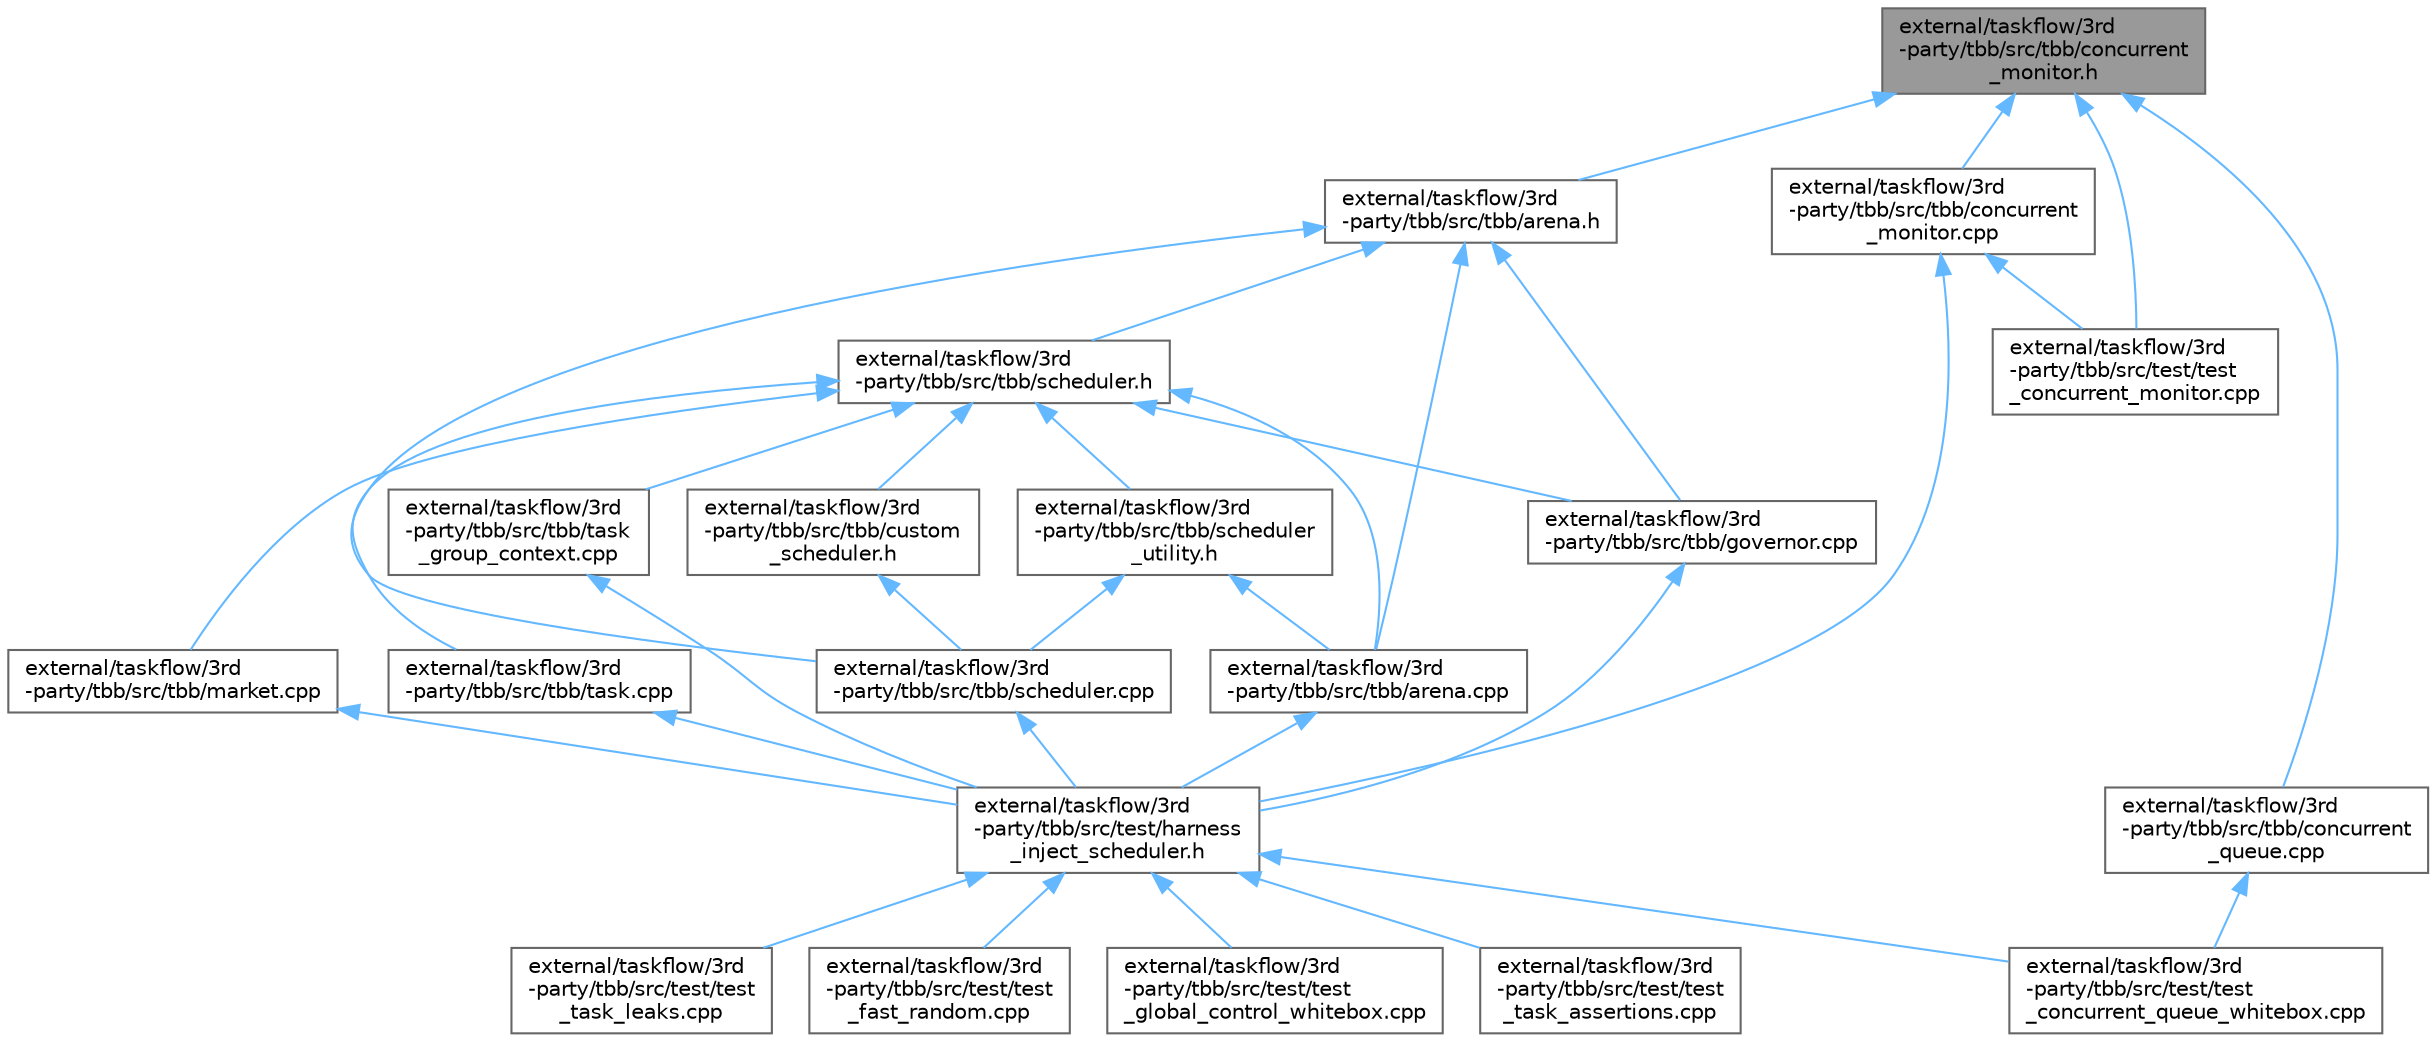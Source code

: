 digraph "external/taskflow/3rd-party/tbb/src/tbb/concurrent_monitor.h"
{
 // LATEX_PDF_SIZE
  bgcolor="transparent";
  edge [fontname=Helvetica,fontsize=10,labelfontname=Helvetica,labelfontsize=10];
  node [fontname=Helvetica,fontsize=10,shape=box,height=0.2,width=0.4];
  Node1 [id="Node000001",label="external/taskflow/3rd\l-party/tbb/src/tbb/concurrent\l_monitor.h",height=0.2,width=0.4,color="gray40", fillcolor="grey60", style="filled", fontcolor="black",tooltip=" "];
  Node1 -> Node2 [id="edge33_Node000001_Node000002",dir="back",color="steelblue1",style="solid",tooltip=" "];
  Node2 [id="Node000002",label="external/taskflow/3rd\l-party/tbb/src/tbb/arena.h",height=0.2,width=0.4,color="grey40", fillcolor="white", style="filled",URL="$arena_8h.html",tooltip=" "];
  Node2 -> Node3 [id="edge34_Node000002_Node000003",dir="back",color="steelblue1",style="solid",tooltip=" "];
  Node3 [id="Node000003",label="external/taskflow/3rd\l-party/tbb/src/tbb/arena.cpp",height=0.2,width=0.4,color="grey40", fillcolor="white", style="filled",URL="$arena_8cpp.html",tooltip=" "];
  Node3 -> Node4 [id="edge35_Node000003_Node000004",dir="back",color="steelblue1",style="solid",tooltip=" "];
  Node4 [id="Node000004",label="external/taskflow/3rd\l-party/tbb/src/test/harness\l_inject_scheduler.h",height=0.2,width=0.4,color="grey40", fillcolor="white", style="filled",URL="$harness__inject__scheduler_8h.html",tooltip=" "];
  Node4 -> Node5 [id="edge36_Node000004_Node000005",dir="back",color="steelblue1",style="solid",tooltip=" "];
  Node5 [id="Node000005",label="external/taskflow/3rd\l-party/tbb/src/test/test\l_concurrent_queue_whitebox.cpp",height=0.2,width=0.4,color="grey40", fillcolor="white", style="filled",URL="$test__concurrent__queue__whitebox_8cpp.html",tooltip=" "];
  Node4 -> Node6 [id="edge37_Node000004_Node000006",dir="back",color="steelblue1",style="solid",tooltip=" "];
  Node6 [id="Node000006",label="external/taskflow/3rd\l-party/tbb/src/test/test\l_fast_random.cpp",height=0.2,width=0.4,color="grey40", fillcolor="white", style="filled",URL="$test__fast__random_8cpp.html",tooltip=" "];
  Node4 -> Node7 [id="edge38_Node000004_Node000007",dir="back",color="steelblue1",style="solid",tooltip=" "];
  Node7 [id="Node000007",label="external/taskflow/3rd\l-party/tbb/src/test/test\l_global_control_whitebox.cpp",height=0.2,width=0.4,color="grey40", fillcolor="white", style="filled",URL="$test__global__control__whitebox_8cpp.html",tooltip=" "];
  Node4 -> Node8 [id="edge39_Node000004_Node000008",dir="back",color="steelblue1",style="solid",tooltip=" "];
  Node8 [id="Node000008",label="external/taskflow/3rd\l-party/tbb/src/test/test\l_task_assertions.cpp",height=0.2,width=0.4,color="grey40", fillcolor="white", style="filled",URL="$test__task__assertions_8cpp.html",tooltip=" "];
  Node4 -> Node9 [id="edge40_Node000004_Node000009",dir="back",color="steelblue1",style="solid",tooltip=" "];
  Node9 [id="Node000009",label="external/taskflow/3rd\l-party/tbb/src/test/test\l_task_leaks.cpp",height=0.2,width=0.4,color="grey40", fillcolor="white", style="filled",URL="$test__task__leaks_8cpp.html",tooltip=" "];
  Node2 -> Node10 [id="edge41_Node000002_Node000010",dir="back",color="steelblue1",style="solid",tooltip=" "];
  Node10 [id="Node000010",label="external/taskflow/3rd\l-party/tbb/src/tbb/governor.cpp",height=0.2,width=0.4,color="grey40", fillcolor="white", style="filled",URL="$governor_8cpp.html",tooltip=" "];
  Node10 -> Node4 [id="edge42_Node000010_Node000004",dir="back",color="steelblue1",style="solid",tooltip=" "];
  Node2 -> Node11 [id="edge43_Node000002_Node000011",dir="back",color="steelblue1",style="solid",tooltip=" "];
  Node11 [id="Node000011",label="external/taskflow/3rd\l-party/tbb/src/tbb/scheduler.cpp",height=0.2,width=0.4,color="grey40", fillcolor="white", style="filled",URL="$scheduler_8cpp.html",tooltip=" "];
  Node11 -> Node4 [id="edge44_Node000011_Node000004",dir="back",color="steelblue1",style="solid",tooltip=" "];
  Node2 -> Node12 [id="edge45_Node000002_Node000012",dir="back",color="steelblue1",style="solid",tooltip=" "];
  Node12 [id="Node000012",label="external/taskflow/3rd\l-party/tbb/src/tbb/scheduler.h",height=0.2,width=0.4,color="grey40", fillcolor="white", style="filled",URL="$scheduler_8h.html",tooltip=" "];
  Node12 -> Node3 [id="edge46_Node000012_Node000003",dir="back",color="steelblue1",style="solid",tooltip=" "];
  Node12 -> Node13 [id="edge47_Node000012_Node000013",dir="back",color="steelblue1",style="solid",tooltip=" "];
  Node13 [id="Node000013",label="external/taskflow/3rd\l-party/tbb/src/tbb/custom\l_scheduler.h",height=0.2,width=0.4,color="grey40", fillcolor="white", style="filled",URL="$custom__scheduler_8h.html",tooltip=" "];
  Node13 -> Node11 [id="edge48_Node000013_Node000011",dir="back",color="steelblue1",style="solid",tooltip=" "];
  Node12 -> Node10 [id="edge49_Node000012_Node000010",dir="back",color="steelblue1",style="solid",tooltip=" "];
  Node12 -> Node14 [id="edge50_Node000012_Node000014",dir="back",color="steelblue1",style="solid",tooltip=" "];
  Node14 [id="Node000014",label="external/taskflow/3rd\l-party/tbb/src/tbb/market.cpp",height=0.2,width=0.4,color="grey40", fillcolor="white", style="filled",URL="$market_8cpp.html",tooltip=" "];
  Node14 -> Node4 [id="edge51_Node000014_Node000004",dir="back",color="steelblue1",style="solid",tooltip=" "];
  Node12 -> Node15 [id="edge52_Node000012_Node000015",dir="back",color="steelblue1",style="solid",tooltip=" "];
  Node15 [id="Node000015",label="external/taskflow/3rd\l-party/tbb/src/tbb/scheduler\l_utility.h",height=0.2,width=0.4,color="grey40", fillcolor="white", style="filled",URL="$scheduler__utility_8h.html",tooltip=" "];
  Node15 -> Node3 [id="edge53_Node000015_Node000003",dir="back",color="steelblue1",style="solid",tooltip=" "];
  Node15 -> Node11 [id="edge54_Node000015_Node000011",dir="back",color="steelblue1",style="solid",tooltip=" "];
  Node12 -> Node16 [id="edge55_Node000012_Node000016",dir="back",color="steelblue1",style="solid",tooltip=" "];
  Node16 [id="Node000016",label="external/taskflow/3rd\l-party/tbb/src/tbb/task.cpp",height=0.2,width=0.4,color="grey40", fillcolor="white", style="filled",URL="$task_8cpp.html",tooltip=" "];
  Node16 -> Node4 [id="edge56_Node000016_Node000004",dir="back",color="steelblue1",style="solid",tooltip=" "];
  Node12 -> Node17 [id="edge57_Node000012_Node000017",dir="back",color="steelblue1",style="solid",tooltip=" "];
  Node17 [id="Node000017",label="external/taskflow/3rd\l-party/tbb/src/tbb/task\l_group_context.cpp",height=0.2,width=0.4,color="grey40", fillcolor="white", style="filled",URL="$task__group__context_8cpp.html",tooltip=" "];
  Node17 -> Node4 [id="edge58_Node000017_Node000004",dir="back",color="steelblue1",style="solid",tooltip=" "];
  Node1 -> Node18 [id="edge59_Node000001_Node000018",dir="back",color="steelblue1",style="solid",tooltip=" "];
  Node18 [id="Node000018",label="external/taskflow/3rd\l-party/tbb/src/tbb/concurrent\l_monitor.cpp",height=0.2,width=0.4,color="grey40", fillcolor="white", style="filled",URL="$concurrent__monitor_8cpp.html",tooltip=" "];
  Node18 -> Node4 [id="edge60_Node000018_Node000004",dir="back",color="steelblue1",style="solid",tooltip=" "];
  Node18 -> Node19 [id="edge61_Node000018_Node000019",dir="back",color="steelblue1",style="solid",tooltip=" "];
  Node19 [id="Node000019",label="external/taskflow/3rd\l-party/tbb/src/test/test\l_concurrent_monitor.cpp",height=0.2,width=0.4,color="grey40", fillcolor="white", style="filled",URL="$test__concurrent__monitor_8cpp.html",tooltip=" "];
  Node1 -> Node20 [id="edge62_Node000001_Node000020",dir="back",color="steelblue1",style="solid",tooltip=" "];
  Node20 [id="Node000020",label="external/taskflow/3rd\l-party/tbb/src/tbb/concurrent\l_queue.cpp",height=0.2,width=0.4,color="grey40", fillcolor="white", style="filled",URL="$concurrent__queue_8cpp.html",tooltip=" "];
  Node20 -> Node5 [id="edge63_Node000020_Node000005",dir="back",color="steelblue1",style="solid",tooltip=" "];
  Node1 -> Node19 [id="edge64_Node000001_Node000019",dir="back",color="steelblue1",style="solid",tooltip=" "];
}
